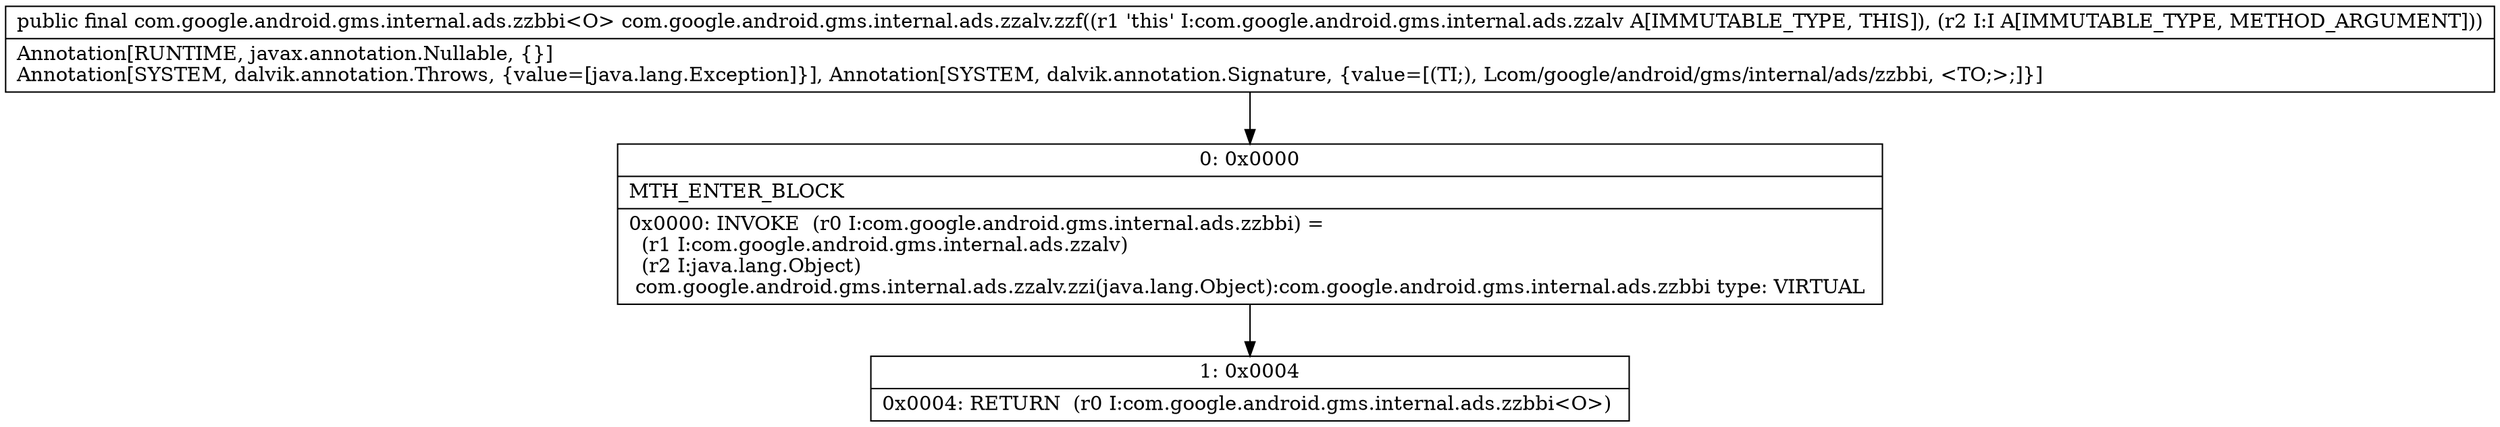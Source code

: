 digraph "CFG forcom.google.android.gms.internal.ads.zzalv.zzf(Ljava\/lang\/Object;)Lcom\/google\/android\/gms\/internal\/ads\/zzbbi;" {
Node_0 [shape=record,label="{0\:\ 0x0000|MTH_ENTER_BLOCK\l|0x0000: INVOKE  (r0 I:com.google.android.gms.internal.ads.zzbbi) = \l  (r1 I:com.google.android.gms.internal.ads.zzalv)\l  (r2 I:java.lang.Object)\l com.google.android.gms.internal.ads.zzalv.zzi(java.lang.Object):com.google.android.gms.internal.ads.zzbbi type: VIRTUAL \l}"];
Node_1 [shape=record,label="{1\:\ 0x0004|0x0004: RETURN  (r0 I:com.google.android.gms.internal.ads.zzbbi\<O\>) \l}"];
MethodNode[shape=record,label="{public final com.google.android.gms.internal.ads.zzbbi\<O\> com.google.android.gms.internal.ads.zzalv.zzf((r1 'this' I:com.google.android.gms.internal.ads.zzalv A[IMMUTABLE_TYPE, THIS]), (r2 I:I A[IMMUTABLE_TYPE, METHOD_ARGUMENT]))  | Annotation[RUNTIME, javax.annotation.Nullable, \{\}]\lAnnotation[SYSTEM, dalvik.annotation.Throws, \{value=[java.lang.Exception]\}], Annotation[SYSTEM, dalvik.annotation.Signature, \{value=[(TI;), Lcom\/google\/android\/gms\/internal\/ads\/zzbbi, \<TO;\>;]\}]\l}"];
MethodNode -> Node_0;
Node_0 -> Node_1;
}

